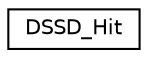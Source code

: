 digraph "Graphical Class Hierarchy"
{
 // LATEX_PDF_SIZE
  edge [fontname="Helvetica",fontsize="10",labelfontname="Helvetica",labelfontsize="10"];
  node [fontname="Helvetica",fontsize="10",shape=record];
  rankdir="LR";
  Node0 [label="DSSD_Hit",height=0.2,width=0.4,color="black", fillcolor="white", style="filled",URL="$utils_8hpp.html#struct_d_s_s_d___hit",tooltip=" "];
}
